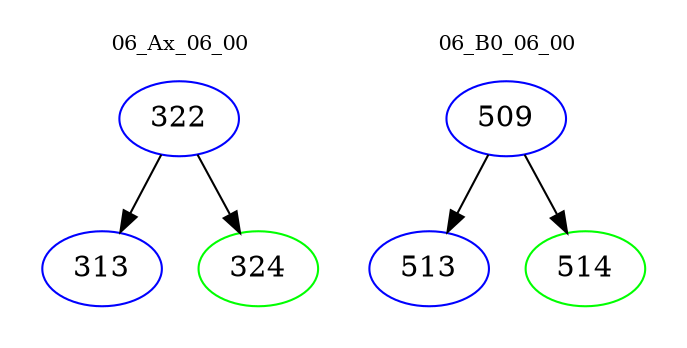 digraph{
subgraph cluster_0 {
color = white
label = "06_Ax_06_00";
fontsize=10;
T0_322 [label="322", color="blue"]
T0_322 -> T0_313 [color="black"]
T0_313 [label="313", color="blue"]
T0_322 -> T0_324 [color="black"]
T0_324 [label="324", color="green"]
}
subgraph cluster_1 {
color = white
label = "06_B0_06_00";
fontsize=10;
T1_509 [label="509", color="blue"]
T1_509 -> T1_513 [color="black"]
T1_513 [label="513", color="blue"]
T1_509 -> T1_514 [color="black"]
T1_514 [label="514", color="green"]
}
}
